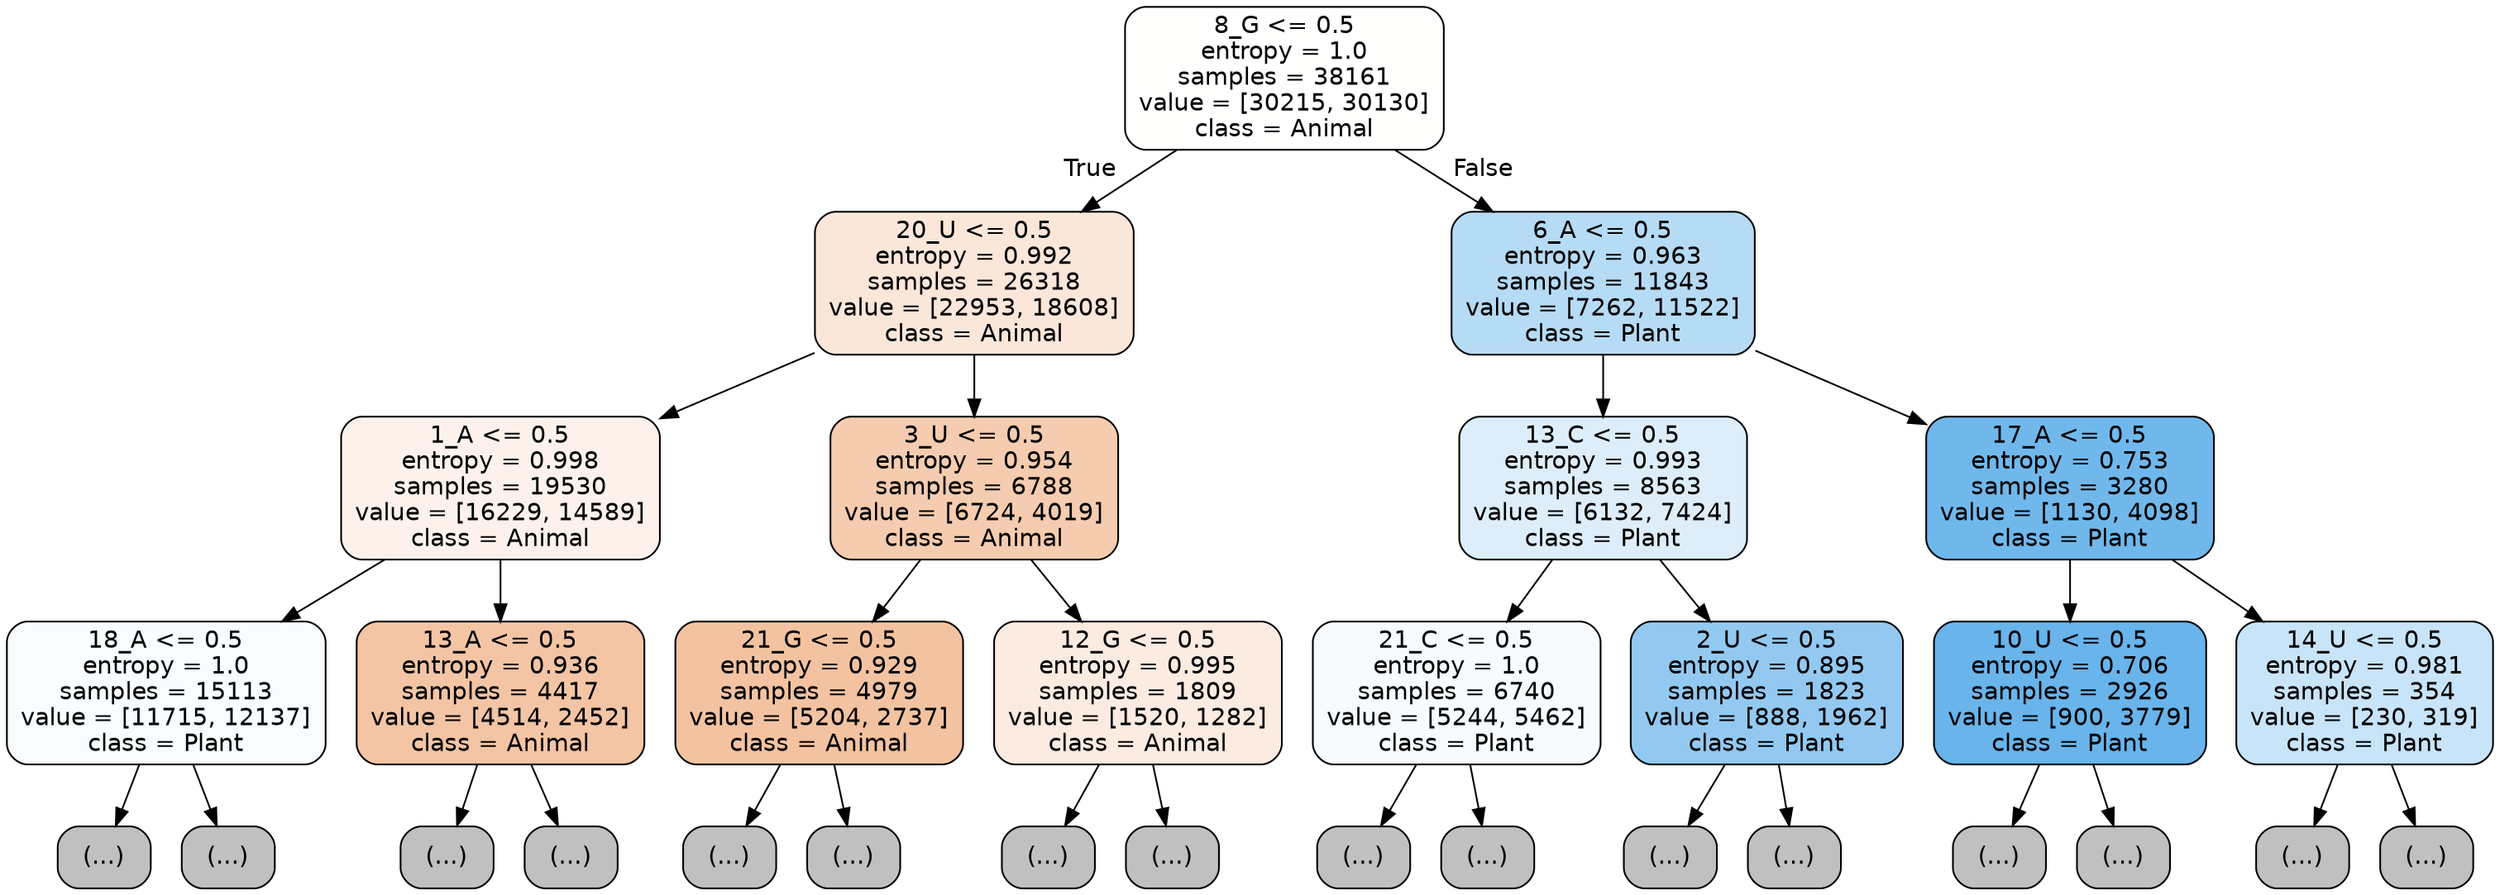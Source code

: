 digraph Tree {
node [shape=box, style="filled, rounded", color="black", fontname="helvetica"] ;
edge [fontname="helvetica"] ;
0 [label="8_G <= 0.5\nentropy = 1.0\nsamples = 38161\nvalue = [30215, 30130]\nclass = Animal", fillcolor="#fffffe"] ;
1 [label="20_U <= 0.5\nentropy = 0.992\nsamples = 26318\nvalue = [22953, 18608]\nclass = Animal", fillcolor="#fae7da"] ;
0 -> 1 [labeldistance=2.5, labelangle=45, headlabel="True"] ;
2 [label="1_A <= 0.5\nentropy = 0.998\nsamples = 19530\nvalue = [16229, 14589]\nclass = Animal", fillcolor="#fcf2eb"] ;
1 -> 2 ;
3 [label="18_A <= 0.5\nentropy = 1.0\nsamples = 15113\nvalue = [11715, 12137]\nclass = Plant", fillcolor="#f8fcfe"] ;
2 -> 3 ;
4 [label="(...)", fillcolor="#C0C0C0"] ;
3 -> 4 ;
5441 [label="(...)", fillcolor="#C0C0C0"] ;
3 -> 5441 ;
7022 [label="13_A <= 0.5\nentropy = 0.936\nsamples = 4417\nvalue = [4514, 2452]\nclass = Animal", fillcolor="#f3c5a5"] ;
2 -> 7022 ;
7023 [label="(...)", fillcolor="#C0C0C0"] ;
7022 -> 7023 ;
8700 [label="(...)", fillcolor="#C0C0C0"] ;
7022 -> 8700 ;
9257 [label="3_U <= 0.5\nentropy = 0.954\nsamples = 6788\nvalue = [6724, 4019]\nclass = Animal", fillcolor="#f5ccaf"] ;
1 -> 9257 ;
9258 [label="21_G <= 0.5\nentropy = 0.929\nsamples = 4979\nvalue = [5204, 2737]\nclass = Animal", fillcolor="#f3c3a1"] ;
9257 -> 9258 ;
9259 [label="(...)", fillcolor="#C0C0C0"] ;
9258 -> 9259 ;
10936 [label="(...)", fillcolor="#C0C0C0"] ;
9258 -> 10936 ;
11543 [label="12_G <= 0.5\nentropy = 0.995\nsamples = 1809\nvalue = [1520, 1282]\nclass = Animal", fillcolor="#fbebe0"] ;
9257 -> 11543 ;
11544 [label="(...)", fillcolor="#C0C0C0"] ;
11543 -> 11544 ;
12169 [label="(...)", fillcolor="#C0C0C0"] ;
11543 -> 12169 ;
12376 [label="6_A <= 0.5\nentropy = 0.963\nsamples = 11843\nvalue = [7262, 11522]\nclass = Plant", fillcolor="#b6dbf5"] ;
0 -> 12376 [labeldistance=2.5, labelangle=-45, headlabel="False"] ;
12377 [label="13_C <= 0.5\nentropy = 0.993\nsamples = 8563\nvalue = [6132, 7424]\nclass = Plant", fillcolor="#ddeefa"] ;
12376 -> 12377 ;
12378 [label="21_C <= 0.5\nentropy = 1.0\nsamples = 6740\nvalue = [5244, 5462]\nclass = Plant", fillcolor="#f7fbfe"] ;
12377 -> 12378 ;
12379 [label="(...)", fillcolor="#C0C0C0"] ;
12378 -> 12379 ;
14680 [label="(...)", fillcolor="#C0C0C0"] ;
12378 -> 14680 ;
15287 [label="2_U <= 0.5\nentropy = 0.895\nsamples = 1823\nvalue = [888, 1962]\nclass = Plant", fillcolor="#93c9f1"] ;
12377 -> 15287 ;
15288 [label="(...)", fillcolor="#C0C0C0"] ;
15287 -> 15288 ;
15779 [label="(...)", fillcolor="#C0C0C0"] ;
15287 -> 15779 ;
15958 [label="17_A <= 0.5\nentropy = 0.753\nsamples = 3280\nvalue = [1130, 4098]\nclass = Plant", fillcolor="#70b8ec"] ;
12376 -> 15958 ;
15959 [label="10_U <= 0.5\nentropy = 0.706\nsamples = 2926\nvalue = [900, 3779]\nclass = Plant", fillcolor="#68b4eb"] ;
15958 -> 15959 ;
15960 [label="(...)", fillcolor="#C0C0C0"] ;
15959 -> 15960 ;
16593 [label="(...)", fillcolor="#C0C0C0"] ;
15959 -> 16593 ;
16804 [label="14_U <= 0.5\nentropy = 0.981\nsamples = 354\nvalue = [230, 319]\nclass = Plant", fillcolor="#c8e4f8"] ;
15958 -> 16804 ;
16805 [label="(...)", fillcolor="#C0C0C0"] ;
16804 -> 16805 ;
16950 [label="(...)", fillcolor="#C0C0C0"] ;
16804 -> 16950 ;
}
